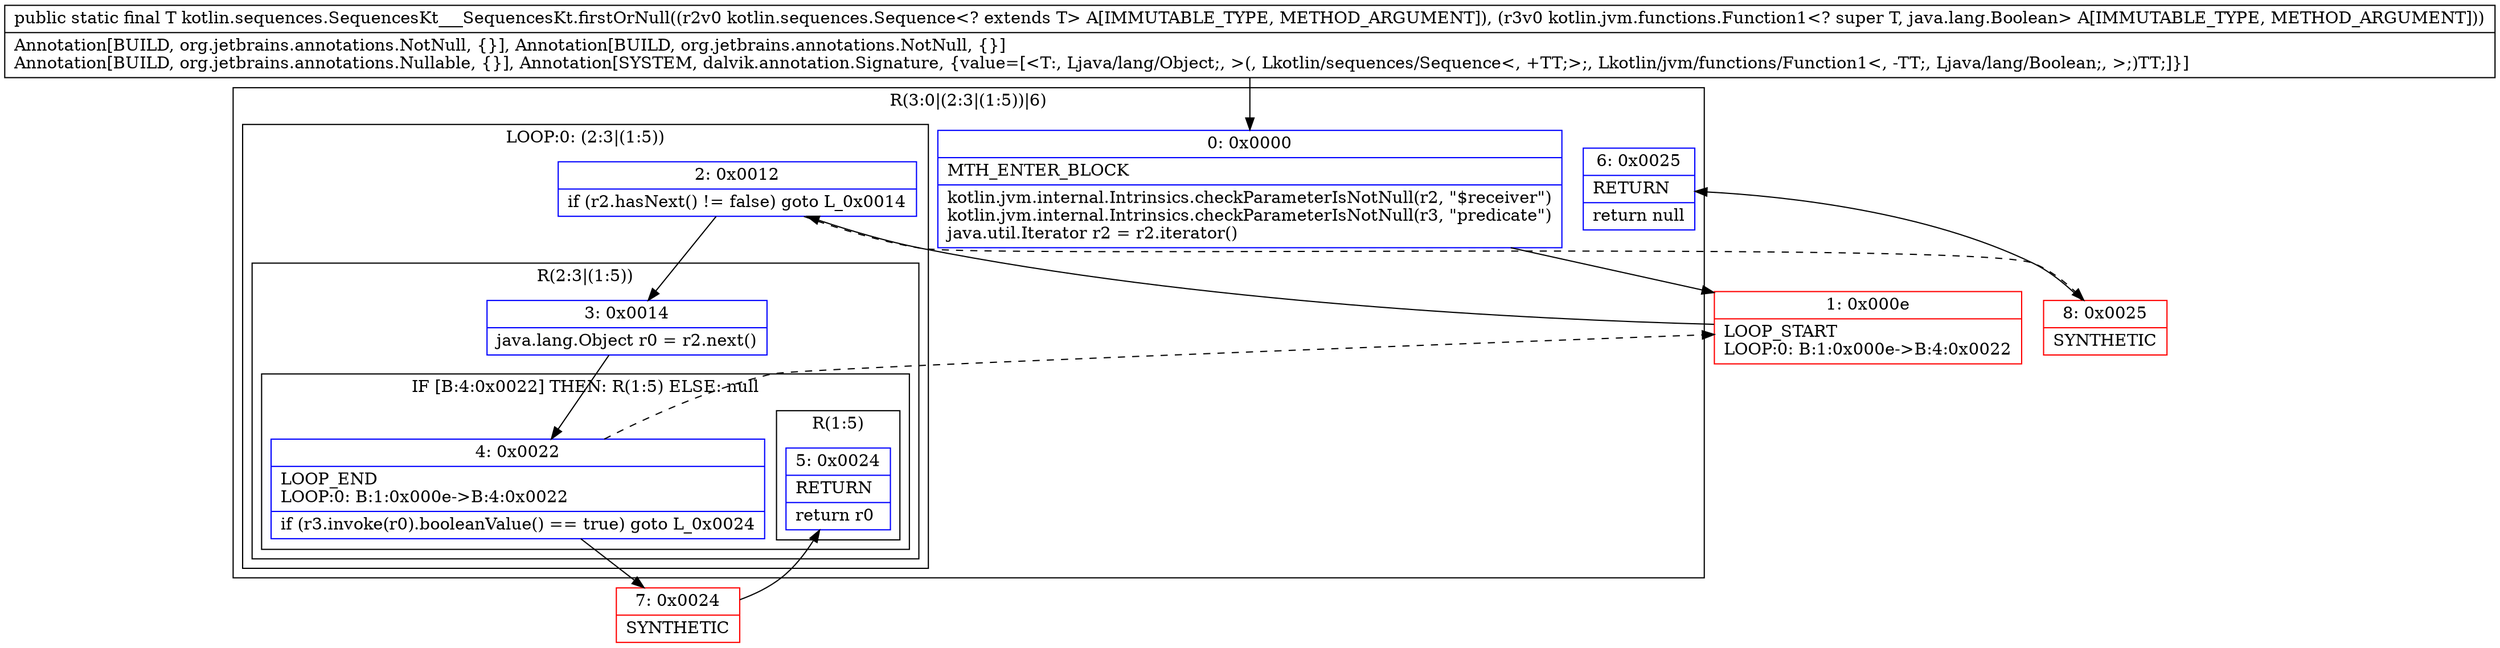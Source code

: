 digraph "CFG forkotlin.sequences.SequencesKt___SequencesKt.firstOrNull(Lkotlin\/sequences\/Sequence;Lkotlin\/jvm\/functions\/Function1;)Ljava\/lang\/Object;" {
subgraph cluster_Region_104497925 {
label = "R(3:0|(2:3|(1:5))|6)";
node [shape=record,color=blue];
Node_0 [shape=record,label="{0\:\ 0x0000|MTH_ENTER_BLOCK\l|kotlin.jvm.internal.Intrinsics.checkParameterIsNotNull(r2, \"$receiver\")\lkotlin.jvm.internal.Intrinsics.checkParameterIsNotNull(r3, \"predicate\")\ljava.util.Iterator r2 = r2.iterator()\l}"];
subgraph cluster_LoopRegion_1083238416 {
label = "LOOP:0: (2:3|(1:5))";
node [shape=record,color=blue];
Node_2 [shape=record,label="{2\:\ 0x0012|if (r2.hasNext() != false) goto L_0x0014\l}"];
subgraph cluster_Region_1879501063 {
label = "R(2:3|(1:5))";
node [shape=record,color=blue];
Node_3 [shape=record,label="{3\:\ 0x0014|java.lang.Object r0 = r2.next()\l}"];
subgraph cluster_IfRegion_50924015 {
label = "IF [B:4:0x0022] THEN: R(1:5) ELSE: null";
node [shape=record,color=blue];
Node_4 [shape=record,label="{4\:\ 0x0022|LOOP_END\lLOOP:0: B:1:0x000e\-\>B:4:0x0022\l|if (r3.invoke(r0).booleanValue() == true) goto L_0x0024\l}"];
subgraph cluster_Region_1366917152 {
label = "R(1:5)";
node [shape=record,color=blue];
Node_5 [shape=record,label="{5\:\ 0x0024|RETURN\l|return r0\l}"];
}
}
}
}
Node_6 [shape=record,label="{6\:\ 0x0025|RETURN\l|return null\l}"];
}
Node_1 [shape=record,color=red,label="{1\:\ 0x000e|LOOP_START\lLOOP:0: B:1:0x000e\-\>B:4:0x0022\l}"];
Node_7 [shape=record,color=red,label="{7\:\ 0x0024|SYNTHETIC\l}"];
Node_8 [shape=record,color=red,label="{8\:\ 0x0025|SYNTHETIC\l}"];
MethodNode[shape=record,label="{public static final T kotlin.sequences.SequencesKt___SequencesKt.firstOrNull((r2v0 kotlin.sequences.Sequence\<? extends T\> A[IMMUTABLE_TYPE, METHOD_ARGUMENT]), (r3v0 kotlin.jvm.functions.Function1\<? super T, java.lang.Boolean\> A[IMMUTABLE_TYPE, METHOD_ARGUMENT]))  | Annotation[BUILD, org.jetbrains.annotations.NotNull, \{\}], Annotation[BUILD, org.jetbrains.annotations.NotNull, \{\}]\lAnnotation[BUILD, org.jetbrains.annotations.Nullable, \{\}], Annotation[SYSTEM, dalvik.annotation.Signature, \{value=[\<T:, Ljava\/lang\/Object;, \>(, Lkotlin\/sequences\/Sequence\<, +TT;\>;, Lkotlin\/jvm\/functions\/Function1\<, \-TT;, Ljava\/lang\/Boolean;, \>;)TT;]\}]\l}"];
MethodNode -> Node_0;
Node_0 -> Node_1;
Node_2 -> Node_3;
Node_2 -> Node_8[style=dashed];
Node_3 -> Node_4;
Node_4 -> Node_1[style=dashed];
Node_4 -> Node_7;
Node_1 -> Node_2;
Node_7 -> Node_5;
Node_8 -> Node_6;
}

